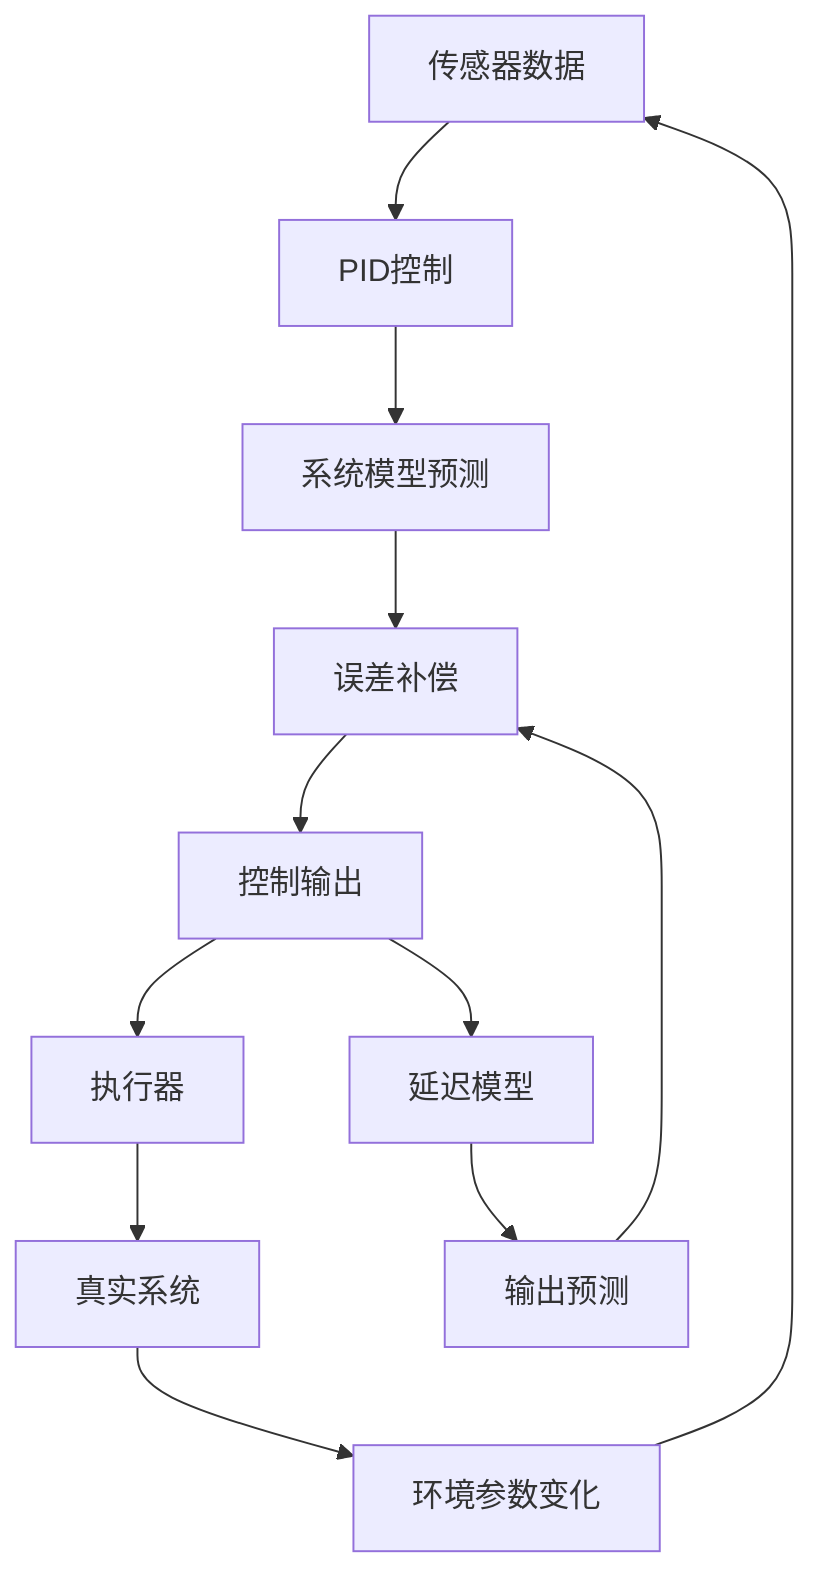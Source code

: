 flowchart TD
    A[传感器数据] --> B[PID控制]
    B --> C[系统模型预测]
    C --> D[误差补偿]
    D --> E[控制输出]
    
    E --> F[执行器]
    F --> G[真实系统]
    G --> H[环境参数变化]
    H --> A
    
    E --> I[延迟模型]
    I --> J[输出预测]
    J --> D
